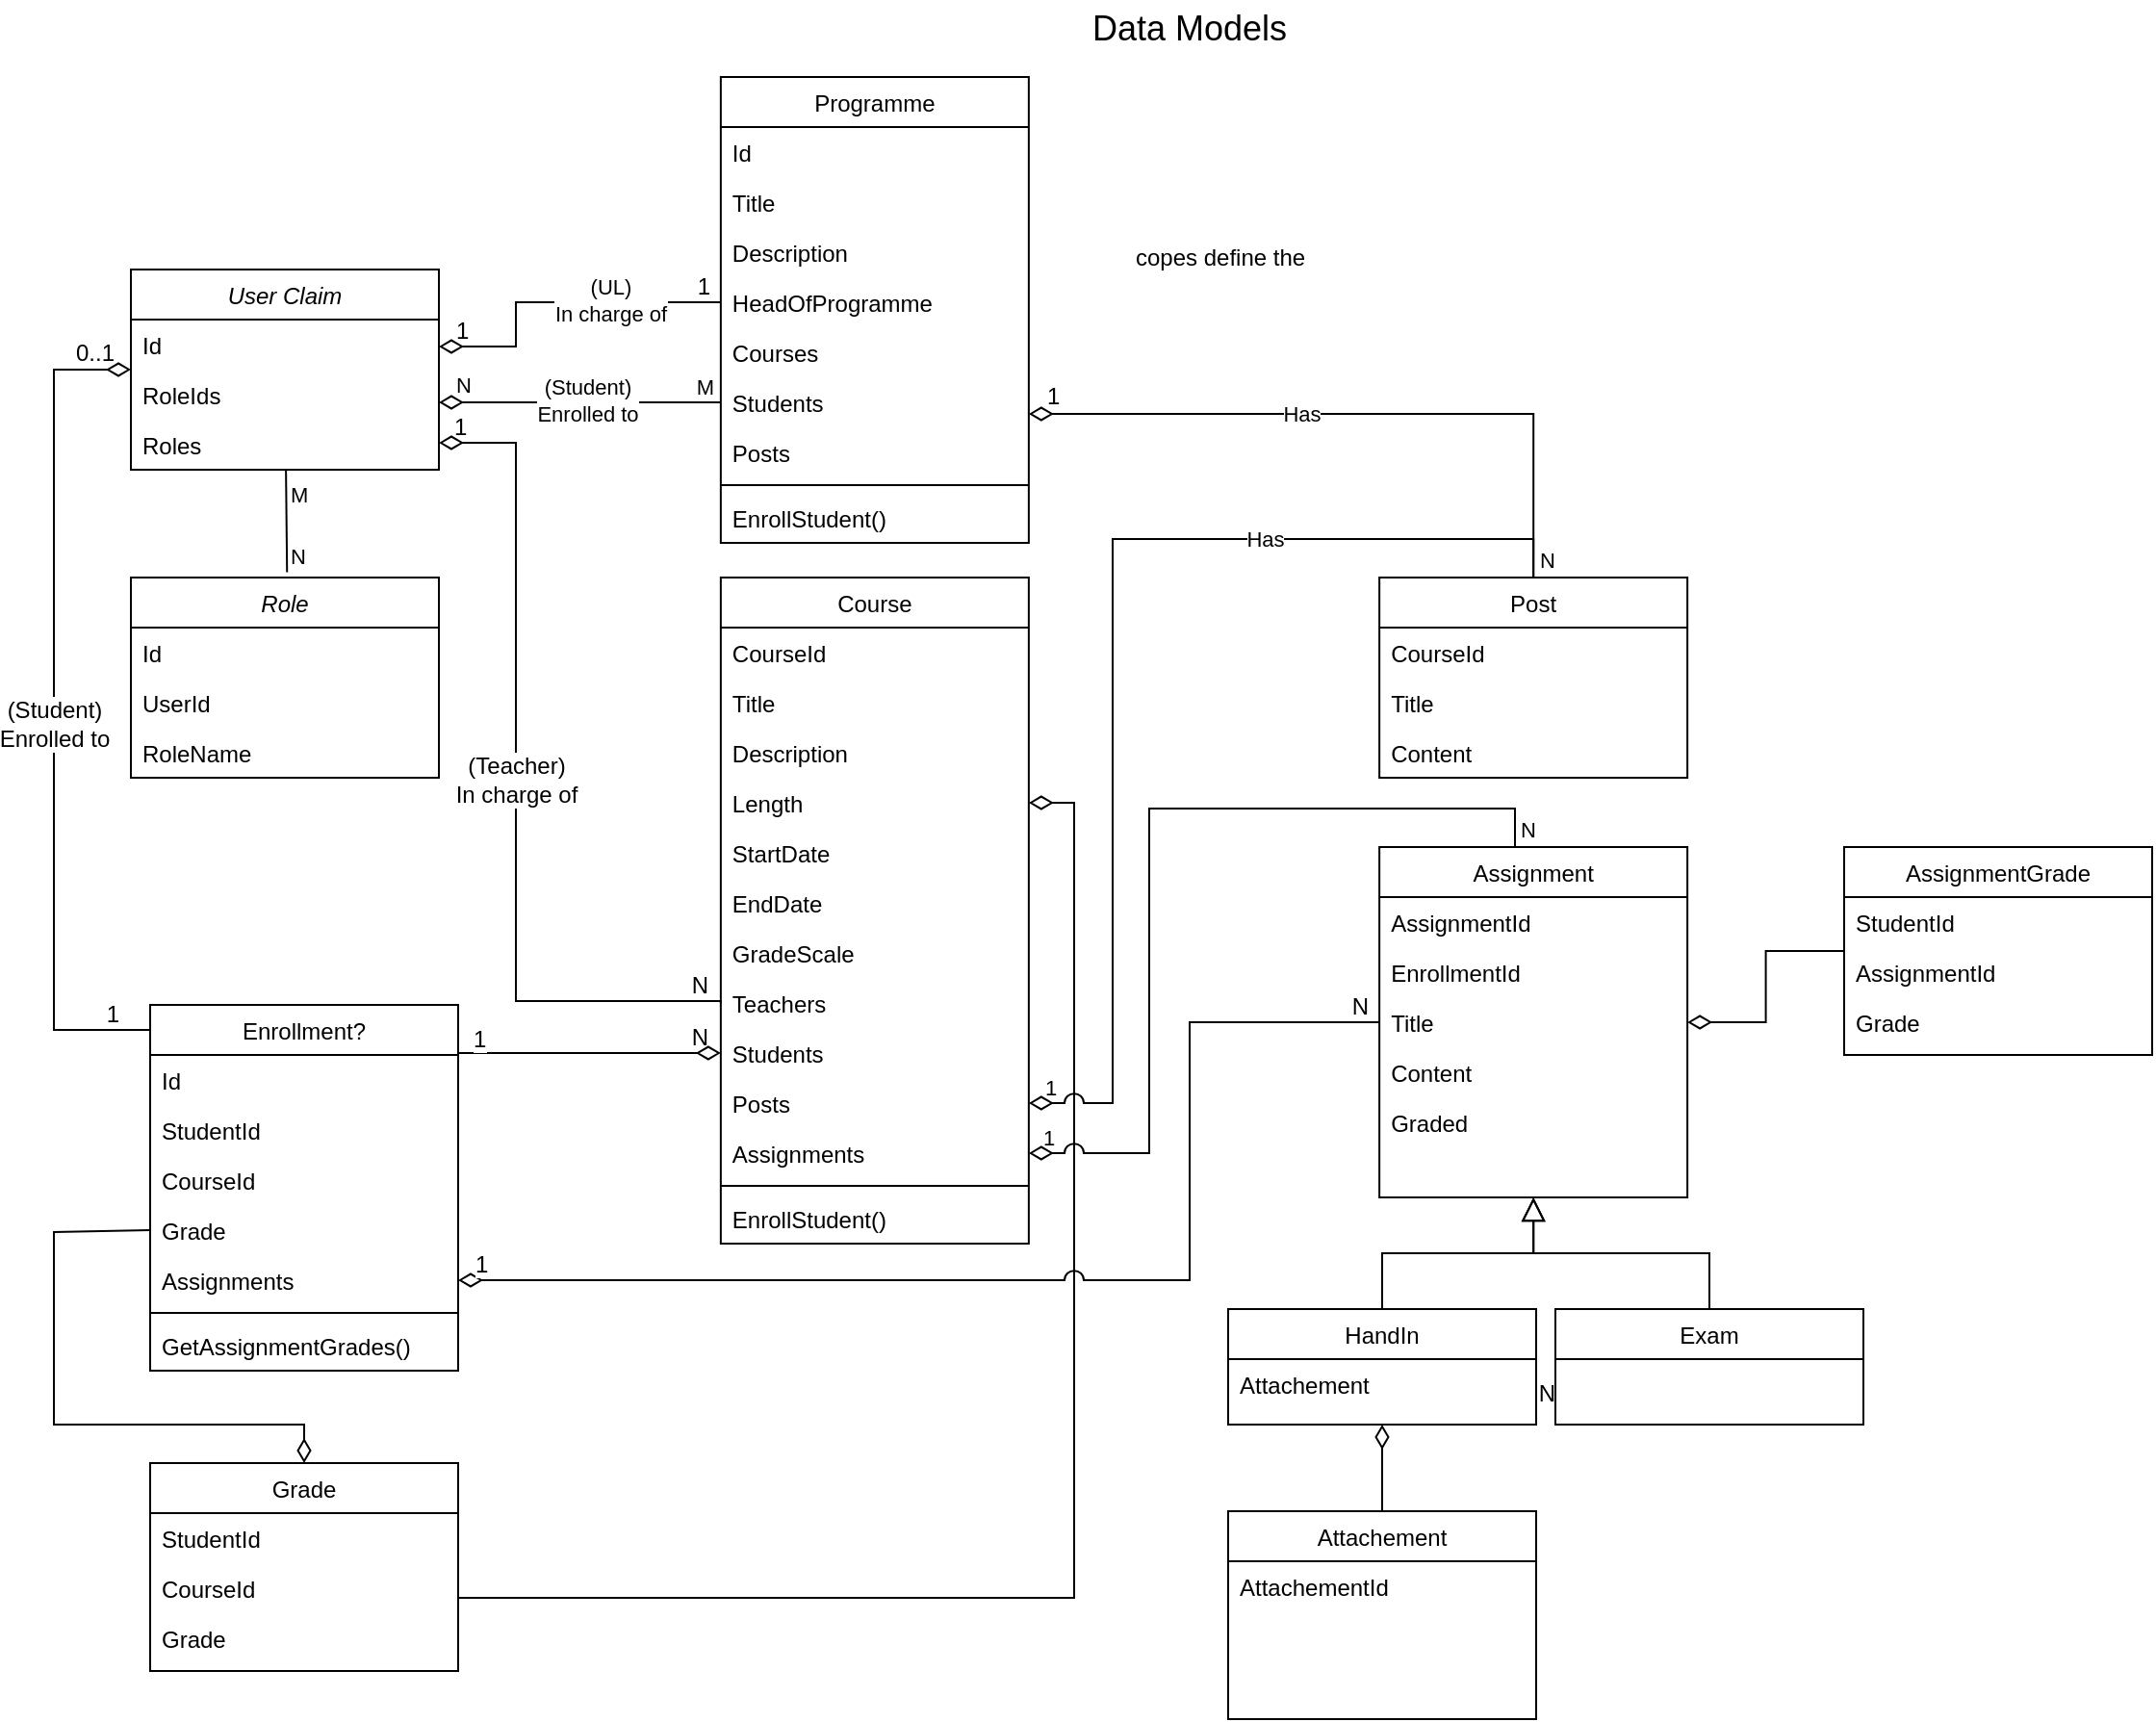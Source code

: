 <mxfile version="20.0.1" type="device"><diagram id="C5RBs43oDa-KdzZeNtuy" name="Page-1"><mxGraphModel dx="1252" dy="663" grid="1" gridSize="10" guides="1" tooltips="1" connect="1" arrows="1" fold="1" page="1" pageScale="1" pageWidth="827" pageHeight="1169" math="0" shadow="0"><root><mxCell id="WIyWlLk6GJQsqaUBKTNV-0"/><mxCell id="WIyWlLk6GJQsqaUBKTNV-1" parent="WIyWlLk6GJQsqaUBKTNV-0"/><mxCell id="FuYlMXJF7cVcSWLjiVyE-73" style="edgeStyle=orthogonalEdgeStyle;rounded=0;jumpStyle=arc;jumpSize=10;orthogonalLoop=1;jettySize=auto;html=1;entryX=1;entryY=0.5;entryDx=0;entryDy=0;fontSize=11;endArrow=diamondThin;endFill=0;startSize=10;endSize=10;" parent="WIyWlLk6GJQsqaUBKTNV-1" source="IfGsXqDpFbzPjGeA9_ic-36" target="zkfFHV4jXpPFQw0GAbJ--21" edge="1"><mxGeometry relative="1" as="geometry"><Array as="points"><mxPoint x="770" y="830"/><mxPoint x="770" y="417"/></Array></mxGeometry></mxCell><mxCell id="IfGsXqDpFbzPjGeA9_ic-71" style="edgeStyle=orthogonalEdgeStyle;rounded=0;orthogonalLoop=1;jettySize=auto;html=1;exitX=0.5;exitY=0;exitDx=0;exitDy=0;fontSize=12;endArrow=diamondThin;endFill=0;endSize=10;elbow=vertical;entryX=1;entryY=0.5;entryDx=0;entryDy=0;jumpStyle=arc;jumpSize=10;" parent="WIyWlLk6GJQsqaUBKTNV-1" source="IfGsXqDpFbzPjGeA9_ic-67" target="IfGsXqDpFbzPjGeA9_ic-60" edge="1"><mxGeometry relative="1" as="geometry"><Array as="points"><mxPoint x="999" y="440"/><mxPoint x="999" y="420"/><mxPoint x="809" y="420"/><mxPoint x="809" y="599"/></Array></mxGeometry></mxCell><mxCell id="FuYlMXJF7cVcSWLjiVyE-3" value="1" style="edgeLabel;html=1;align=left;verticalAlign=bottom;resizable=0;points=[];labelBackgroundColor=none;" parent="IfGsXqDpFbzPjGeA9_ic-71" vertex="1" connectable="0"><mxGeometry x="0.975" y="-3" relative="1" as="geometry"><mxPoint y="3" as="offset"/></mxGeometry></mxCell><mxCell id="FuYlMXJF7cVcSWLjiVyE-12" value="N" style="edgeLabel;html=1;align=left;verticalAlign=bottom;resizable=0;points=[];labelBackgroundColor=none;" parent="IfGsXqDpFbzPjGeA9_ic-71" vertex="1" connectable="0"><mxGeometry x="-0.951" relative="1" as="geometry"><mxPoint x="1" y="1" as="offset"/></mxGeometry></mxCell><mxCell id="zkfFHV4jXpPFQw0GAbJ--0" value="Role" style="swimlane;fontStyle=2;align=center;verticalAlign=top;childLayout=stackLayout;horizontal=1;startSize=26;horizontalStack=0;resizeParent=1;resizeLast=0;collapsible=1;marginBottom=0;rounded=0;shadow=0;strokeWidth=1;" parent="WIyWlLk6GJQsqaUBKTNV-1" vertex="1"><mxGeometry x="280" y="300" width="160" height="104" as="geometry"><mxRectangle x="230" y="140" width="160" height="26" as="alternateBounds"/></mxGeometry></mxCell><mxCell id="FuYlMXJF7cVcSWLjiVyE-61" value="Id" style="text;align=left;verticalAlign=top;spacingLeft=4;spacingRight=4;overflow=hidden;rotatable=0;points=[[0,0.5],[1,0.5]];portConstraint=eastwest;" parent="zkfFHV4jXpPFQw0GAbJ--0" vertex="1"><mxGeometry y="26" width="160" height="26" as="geometry"/></mxCell><mxCell id="FuYlMXJF7cVcSWLjiVyE-83" value="UserId" style="text;align=left;verticalAlign=top;spacingLeft=4;spacingRight=4;overflow=hidden;rotatable=0;points=[[0,0.5],[1,0.5]];portConstraint=eastwest;" parent="zkfFHV4jXpPFQw0GAbJ--0" vertex="1"><mxGeometry y="52" width="160" height="26" as="geometry"/></mxCell><mxCell id="FuYlMXJF7cVcSWLjiVyE-82" value="RoleName" style="text;align=left;verticalAlign=top;spacingLeft=4;spacingRight=4;overflow=hidden;rotatable=0;points=[[0,0.5],[1,0.5]];portConstraint=eastwest;" parent="zkfFHV4jXpPFQw0GAbJ--0" vertex="1"><mxGeometry y="78" width="160" height="26" as="geometry"/></mxCell><mxCell id="zkfFHV4jXpPFQw0GAbJ--17" value="Course" style="swimlane;fontStyle=0;align=center;verticalAlign=top;childLayout=stackLayout;horizontal=1;startSize=26;horizontalStack=0;resizeParent=1;resizeLast=0;collapsible=1;marginBottom=0;rounded=0;shadow=0;strokeWidth=1;" parent="WIyWlLk6GJQsqaUBKTNV-1" vertex="1"><mxGeometry x="586.43" y="300" width="160" height="346" as="geometry"><mxRectangle x="550" y="140" width="160" height="26" as="alternateBounds"/></mxGeometry></mxCell><mxCell id="zkfFHV4jXpPFQw0GAbJ--18" value="CourseId" style="text;align=left;verticalAlign=top;spacingLeft=4;spacingRight=4;overflow=hidden;rotatable=0;points=[[0,0.5],[1,0.5]];portConstraint=eastwest;" parent="zkfFHV4jXpPFQw0GAbJ--17" vertex="1"><mxGeometry y="26" width="160" height="26" as="geometry"/></mxCell><mxCell id="zkfFHV4jXpPFQw0GAbJ--19" value="Title" style="text;align=left;verticalAlign=top;spacingLeft=4;spacingRight=4;overflow=hidden;rotatable=0;points=[[0,0.5],[1,0.5]];portConstraint=eastwest;rounded=0;shadow=0;html=0;" parent="zkfFHV4jXpPFQw0GAbJ--17" vertex="1"><mxGeometry y="52" width="160" height="26" as="geometry"/></mxCell><mxCell id="zkfFHV4jXpPFQw0GAbJ--20" value="Description" style="text;align=left;verticalAlign=top;spacingLeft=4;spacingRight=4;overflow=hidden;rotatable=0;points=[[0,0.5],[1,0.5]];portConstraint=eastwest;rounded=0;shadow=0;html=0;" parent="zkfFHV4jXpPFQw0GAbJ--17" vertex="1"><mxGeometry y="78" width="160" height="26" as="geometry"/></mxCell><mxCell id="zkfFHV4jXpPFQw0GAbJ--21" value="Length" style="text;align=left;verticalAlign=top;spacingLeft=4;spacingRight=4;overflow=hidden;rotatable=0;points=[[0,0.5],[1,0.5]];portConstraint=eastwest;rounded=0;shadow=0;html=0;" parent="zkfFHV4jXpPFQw0GAbJ--17" vertex="1"><mxGeometry y="104" width="160" height="26" as="geometry"/></mxCell><mxCell id="FuYlMXJF7cVcSWLjiVyE-102" value="StartDate" style="text;align=left;verticalAlign=top;spacingLeft=4;spacingRight=4;overflow=hidden;rotatable=0;points=[[0,0.5],[1,0.5]];portConstraint=eastwest;rounded=0;shadow=0;html=0;" parent="zkfFHV4jXpPFQw0GAbJ--17" vertex="1"><mxGeometry y="130" width="160" height="26" as="geometry"/></mxCell><mxCell id="FuYlMXJF7cVcSWLjiVyE-103" value="EndDate" style="text;align=left;verticalAlign=top;spacingLeft=4;spacingRight=4;overflow=hidden;rotatable=0;points=[[0,0.5],[1,0.5]];portConstraint=eastwest;rounded=0;shadow=0;html=0;" parent="zkfFHV4jXpPFQw0GAbJ--17" vertex="1"><mxGeometry y="156" width="160" height="26" as="geometry"/></mxCell><mxCell id="FuYlMXJF7cVcSWLjiVyE-55" value="GradeScale" style="text;align=left;verticalAlign=top;spacingLeft=4;spacingRight=4;overflow=hidden;rotatable=0;points=[[0,0.5],[1,0.5]];portConstraint=eastwest;rounded=0;shadow=0;html=0;" parent="zkfFHV4jXpPFQw0GAbJ--17" vertex="1"><mxGeometry y="182" width="160" height="26" as="geometry"/></mxCell><mxCell id="IfGsXqDpFbzPjGeA9_ic-10" value="Teachers" style="text;align=left;verticalAlign=top;spacingLeft=4;spacingRight=4;overflow=hidden;rotatable=0;points=[[0,0.5],[1,0.5]];portConstraint=eastwest;rounded=0;shadow=0;html=0;" parent="zkfFHV4jXpPFQw0GAbJ--17" vertex="1"><mxGeometry y="208" width="160" height="26" as="geometry"/></mxCell><mxCell id="IfGsXqDpFbzPjGeA9_ic-11" value="Students" style="text;align=left;verticalAlign=top;spacingLeft=4;spacingRight=4;overflow=hidden;rotatable=0;points=[[0,0.5],[1,0.5]];portConstraint=eastwest;rounded=0;shadow=0;html=0;" parent="zkfFHV4jXpPFQw0GAbJ--17" vertex="1"><mxGeometry y="234" width="160" height="26" as="geometry"/></mxCell><mxCell id="IfGsXqDpFbzPjGeA9_ic-54" value="Posts" style="text;align=left;verticalAlign=top;spacingLeft=4;spacingRight=4;overflow=hidden;rotatable=0;points=[[0,0.5],[1,0.5]];portConstraint=eastwest;rounded=0;shadow=0;html=0;" parent="zkfFHV4jXpPFQw0GAbJ--17" vertex="1"><mxGeometry y="260" width="160" height="26" as="geometry"/></mxCell><mxCell id="IfGsXqDpFbzPjGeA9_ic-60" value="Assignments" style="text;align=left;verticalAlign=top;spacingLeft=4;spacingRight=4;overflow=hidden;rotatable=0;points=[[0,0.5],[1,0.5]];portConstraint=eastwest;rounded=0;shadow=0;html=0;" parent="zkfFHV4jXpPFQw0GAbJ--17" vertex="1"><mxGeometry y="286" width="160" height="26" as="geometry"/></mxCell><mxCell id="zkfFHV4jXpPFQw0GAbJ--23" value="" style="line;html=1;strokeWidth=1;align=left;verticalAlign=middle;spacingTop=-1;spacingLeft=3;spacingRight=3;rotatable=0;labelPosition=right;points=[];portConstraint=eastwest;" parent="zkfFHV4jXpPFQw0GAbJ--17" vertex="1"><mxGeometry y="312" width="160" height="8" as="geometry"/></mxCell><mxCell id="zkfFHV4jXpPFQw0GAbJ--24" value="EnrollStudent()" style="text;align=left;verticalAlign=top;spacingLeft=4;spacingRight=4;overflow=hidden;rotatable=0;points=[[0,0.5],[1,0.5]];portConstraint=eastwest;" parent="zkfFHV4jXpPFQw0GAbJ--17" vertex="1"><mxGeometry y="320" width="160" height="26" as="geometry"/></mxCell><mxCell id="IfGsXqDpFbzPjGeA9_ic-36" value="Grade" style="swimlane;fontStyle=0;align=center;verticalAlign=top;childLayout=stackLayout;horizontal=1;startSize=26;horizontalStack=0;resizeParent=1;resizeLast=0;collapsible=1;marginBottom=0;rounded=0;shadow=0;strokeWidth=1;" parent="WIyWlLk6GJQsqaUBKTNV-1" vertex="1"><mxGeometry x="290" y="760" width="160" height="108" as="geometry"><mxRectangle x="550" y="140" width="160" height="26" as="alternateBounds"/></mxGeometry></mxCell><mxCell id="IfGsXqDpFbzPjGeA9_ic-37" value="StudentId" style="text;align=left;verticalAlign=top;spacingLeft=4;spacingRight=4;overflow=hidden;rotatable=0;points=[[0,0.5],[1,0.5]];portConstraint=eastwest;rounded=0;shadow=0;html=0;" parent="IfGsXqDpFbzPjGeA9_ic-36" vertex="1"><mxGeometry y="26" width="160" height="26" as="geometry"/></mxCell><mxCell id="IfGsXqDpFbzPjGeA9_ic-44" value="CourseId" style="text;align=left;verticalAlign=top;spacingLeft=4;spacingRight=4;overflow=hidden;rotatable=0;points=[[0,0.5],[1,0.5]];portConstraint=eastwest;rounded=0;shadow=0;html=0;" parent="IfGsXqDpFbzPjGeA9_ic-36" vertex="1"><mxGeometry y="52" width="160" height="26" as="geometry"/></mxCell><mxCell id="IfGsXqDpFbzPjGeA9_ic-38" value="Grade" style="text;align=left;verticalAlign=top;spacingLeft=4;spacingRight=4;overflow=hidden;rotatable=0;points=[[0,0.5],[1,0.5]];portConstraint=eastwest;rounded=0;shadow=0;html=0;" parent="IfGsXqDpFbzPjGeA9_ic-36" vertex="1"><mxGeometry y="78" width="160" height="26" as="geometry"/></mxCell><mxCell id="FuYlMXJF7cVcSWLjiVyE-97" style="edgeStyle=orthogonalEdgeStyle;rounded=0;jumpStyle=arc;jumpSize=10;orthogonalLoop=1;jettySize=auto;html=1;fontSize=11;endArrow=diamondThin;endFill=0;startSize=10;endSize=10;" parent="WIyWlLk6GJQsqaUBKTNV-1" source="IfGsXqDpFbzPjGeA9_ic-62" target="FuYlMXJF7cVcSWLjiVyE-85" edge="1"><mxGeometry relative="1" as="geometry"><Array as="points"><mxPoint x="1009" y="215"/></Array></mxGeometry></mxCell><mxCell id="FuYlMXJF7cVcSWLjiVyE-139" value="Has" style="edgeLabel;html=1;align=center;verticalAlign=middle;resizable=0;points=[];fontSize=11;" parent="FuYlMXJF7cVcSWLjiVyE-97" vertex="1" connectable="0"><mxGeometry x="0.185" relative="1" as="geometry"><mxPoint as="offset"/></mxGeometry></mxCell><mxCell id="2HsYK3l5wx5hTA81EyFW-0" value="1" style="edgeLabel;html=1;align=left;verticalAlign=bottom;resizable=0;points=[];fontSize=12;" vertex="1" connectable="0" parent="FuYlMXJF7cVcSWLjiVyE-97"><mxGeometry x="0.922" relative="1" as="geometry"><mxPoint x="-6" y="-1" as="offset"/></mxGeometry></mxCell><mxCell id="IfGsXqDpFbzPjGeA9_ic-62" value="Post" style="swimlane;fontStyle=0;align=center;verticalAlign=top;childLayout=stackLayout;horizontal=1;startSize=26;horizontalStack=0;resizeParent=1;resizeLast=0;collapsible=1;marginBottom=0;rounded=0;shadow=0;strokeWidth=1;" parent="WIyWlLk6GJQsqaUBKTNV-1" vertex="1"><mxGeometry x="928.57" y="300" width="160" height="104" as="geometry"><mxRectangle x="550" y="140" width="160" height="26" as="alternateBounds"/></mxGeometry></mxCell><mxCell id="IfGsXqDpFbzPjGeA9_ic-64" value="CourseId" style="text;align=left;verticalAlign=top;spacingLeft=4;spacingRight=4;overflow=hidden;rotatable=0;points=[[0,0.5],[1,0.5]];portConstraint=eastwest;rounded=0;shadow=0;html=0;" parent="IfGsXqDpFbzPjGeA9_ic-62" vertex="1"><mxGeometry y="26" width="160" height="26" as="geometry"/></mxCell><mxCell id="IfGsXqDpFbzPjGeA9_ic-65" value="Title" style="text;align=left;verticalAlign=top;spacingLeft=4;spacingRight=4;overflow=hidden;rotatable=0;points=[[0,0.5],[1,0.5]];portConstraint=eastwest;rounded=0;shadow=0;html=0;" parent="IfGsXqDpFbzPjGeA9_ic-62" vertex="1"><mxGeometry y="52" width="160" height="26" as="geometry"/></mxCell><mxCell id="IfGsXqDpFbzPjGeA9_ic-82" value="Content" style="text;align=left;verticalAlign=top;spacingLeft=4;spacingRight=4;overflow=hidden;rotatable=0;points=[[0,0.5],[1,0.5]];portConstraint=eastwest;rounded=0;shadow=0;html=0;" parent="IfGsXqDpFbzPjGeA9_ic-62" vertex="1"><mxGeometry y="78" width="160" height="26" as="geometry"/></mxCell><mxCell id="IfGsXqDpFbzPjGeA9_ic-66" style="edgeStyle=orthogonalEdgeStyle;rounded=0;orthogonalLoop=1;jettySize=auto;html=1;exitX=0.5;exitY=0;exitDx=0;exitDy=0;entryX=1;entryY=0.5;entryDx=0;entryDy=0;fontSize=12;endArrow=diamondThin;endFill=0;endSize=10;elbow=vertical;jumpStyle=arc;jumpSize=10;" parent="WIyWlLk6GJQsqaUBKTNV-1" source="IfGsXqDpFbzPjGeA9_ic-62" target="IfGsXqDpFbzPjGeA9_ic-54" edge="1"><mxGeometry relative="1" as="geometry"><Array as="points"><mxPoint x="1009" y="280"/><mxPoint x="790" y="280"/><mxPoint x="790" y="573"/></Array></mxGeometry></mxCell><mxCell id="FuYlMXJF7cVcSWLjiVyE-2" value="1" style="edgeLabel;html=1;align=left;verticalAlign=bottom;resizable=0;points=[];labelBackgroundColor=none;" parent="IfGsXqDpFbzPjGeA9_ic-66" vertex="1" connectable="0"><mxGeometry x="0.978" y="2" relative="1" as="geometry"><mxPoint y="-2" as="offset"/></mxGeometry></mxCell><mxCell id="FuYlMXJF7cVcSWLjiVyE-11" value="N" style="edgeLabel;html=1;align=left;verticalAlign=bottom;resizable=0;points=[];labelBackgroundColor=none;" parent="IfGsXqDpFbzPjGeA9_ic-66" vertex="1" connectable="0"><mxGeometry x="-0.981" relative="1" as="geometry"><mxPoint x="1" y="5" as="offset"/></mxGeometry></mxCell><mxCell id="FuYlMXJF7cVcSWLjiVyE-140" value="Has" style="edgeLabel;html=1;align=center;verticalAlign=middle;resizable=0;points=[];fontSize=11;" parent="IfGsXqDpFbzPjGeA9_ic-66" vertex="1" connectable="0"><mxGeometry x="-0.445" relative="1" as="geometry"><mxPoint as="offset"/></mxGeometry></mxCell><mxCell id="IfGsXqDpFbzPjGeA9_ic-67" value="Assignment" style="swimlane;fontStyle=0;align=center;verticalAlign=top;childLayout=stackLayout;horizontal=1;startSize=26;horizontalStack=0;resizeParent=1;resizeLast=0;collapsible=1;marginBottom=0;rounded=0;shadow=0;strokeWidth=1;" parent="WIyWlLk6GJQsqaUBKTNV-1" vertex="1"><mxGeometry x="928.57" y="440" width="160" height="182" as="geometry"><mxRectangle x="550" y="140" width="160" height="26" as="alternateBounds"/></mxGeometry></mxCell><mxCell id="IfGsXqDpFbzPjGeA9_ic-68" value="AssignmentId" style="text;align=left;verticalAlign=top;spacingLeft=4;spacingRight=4;overflow=hidden;rotatable=0;points=[[0,0.5],[1,0.5]];portConstraint=eastwest;rounded=0;shadow=0;html=0;" parent="IfGsXqDpFbzPjGeA9_ic-67" vertex="1"><mxGeometry y="26" width="160" height="26" as="geometry"/></mxCell><mxCell id="FuYlMXJF7cVcSWLjiVyE-8" value="EnrollmentId" style="text;align=left;verticalAlign=top;spacingLeft=4;spacingRight=4;overflow=hidden;rotatable=0;points=[[0,0.5],[1,0.5]];portConstraint=eastwest;rounded=0;shadow=0;html=0;" parent="IfGsXqDpFbzPjGeA9_ic-67" vertex="1"><mxGeometry y="52" width="160" height="26" as="geometry"/></mxCell><mxCell id="IfGsXqDpFbzPjGeA9_ic-69" value="Title" style="text;align=left;verticalAlign=top;spacingLeft=4;spacingRight=4;overflow=hidden;rotatable=0;points=[[0,0.5],[1,0.5]];portConstraint=eastwest;rounded=0;shadow=0;html=0;" parent="IfGsXqDpFbzPjGeA9_ic-67" vertex="1"><mxGeometry y="78" width="160" height="26" as="geometry"/></mxCell><mxCell id="IfGsXqDpFbzPjGeA9_ic-70" value="Content" style="text;align=left;verticalAlign=top;spacingLeft=4;spacingRight=4;overflow=hidden;rotatable=0;points=[[0,0.5],[1,0.5]];portConstraint=eastwest;rounded=0;shadow=0;html=0;" parent="IfGsXqDpFbzPjGeA9_ic-67" vertex="1"><mxGeometry y="104" width="160" height="26" as="geometry"/></mxCell><mxCell id="IfGsXqDpFbzPjGeA9_ic-88" value="Graded" style="text;align=left;verticalAlign=top;spacingLeft=4;spacingRight=4;overflow=hidden;rotatable=0;points=[[0,0.5],[1,0.5]];portConstraint=eastwest;rounded=0;shadow=0;html=0;" parent="IfGsXqDpFbzPjGeA9_ic-67" vertex="1"><mxGeometry y="130" width="160" height="26" as="geometry"/></mxCell><mxCell id="IfGsXqDpFbzPjGeA9_ic-86" style="edgeStyle=orthogonalEdgeStyle;rounded=0;orthogonalLoop=1;jettySize=auto;html=1;exitX=0.5;exitY=0;exitDx=0;exitDy=0;fontSize=12;endArrow=block;endFill=0;endSize=10;elbow=vertical;" parent="WIyWlLk6GJQsqaUBKTNV-1" source="IfGsXqDpFbzPjGeA9_ic-77" target="IfGsXqDpFbzPjGeA9_ic-67" edge="1"><mxGeometry relative="1" as="geometry"><mxPoint x="1078.57" y="550" as="targetPoint"/></mxGeometry></mxCell><mxCell id="FuYlMXJF7cVcSWLjiVyE-60" style="edgeStyle=orthogonalEdgeStyle;rounded=0;jumpStyle=arc;jumpSize=10;orthogonalLoop=1;jettySize=auto;html=1;fontSize=11;endArrow=diamondThin;endFill=0;startSize=10;endSize=10;entryX=0.5;entryY=1;entryDx=0;entryDy=0;" parent="WIyWlLk6GJQsqaUBKTNV-1" source="FuYlMXJF7cVcSWLjiVyE-51" target="IfGsXqDpFbzPjGeA9_ic-77" edge="1"><mxGeometry relative="1" as="geometry"/></mxCell><mxCell id="IfGsXqDpFbzPjGeA9_ic-77" value="HandIn" style="swimlane;fontStyle=0;align=center;verticalAlign=top;childLayout=stackLayout;horizontal=1;startSize=26;horizontalStack=0;resizeParent=1;resizeLast=0;collapsible=1;marginBottom=0;rounded=0;shadow=0;strokeWidth=1;" parent="WIyWlLk6GJQsqaUBKTNV-1" vertex="1"><mxGeometry x="850.0" y="680" width="160" height="60" as="geometry"><mxRectangle x="550" y="140" width="160" height="26" as="alternateBounds"/></mxGeometry></mxCell><mxCell id="IfGsXqDpFbzPjGeA9_ic-80" value="Attachement" style="text;align=left;verticalAlign=top;spacingLeft=4;spacingRight=4;overflow=hidden;rotatable=0;points=[[0,0.5],[1,0.5]];portConstraint=eastwest;rounded=0;shadow=0;html=0;" parent="IfGsXqDpFbzPjGeA9_ic-77" vertex="1"><mxGeometry y="26" width="160" height="26" as="geometry"/></mxCell><mxCell id="IfGsXqDpFbzPjGeA9_ic-12" style="edgeStyle=orthogonalEdgeStyle;rounded=0;orthogonalLoop=1;jettySize=auto;html=1;exitX=0;exitY=0.5;exitDx=0;exitDy=0;endArrow=diamondThin;endFill=0;endSize=10;fontSize=11;startSize=10;" parent="WIyWlLk6GJQsqaUBKTNV-1" source="IfGsXqDpFbzPjGeA9_ic-10" target="FuYlMXJF7cVcSWLjiVyE-74" edge="1"><mxGeometry relative="1" as="geometry"><mxPoint x="330" y="470" as="targetPoint"/><Array as="points"><mxPoint x="480" y="520"/><mxPoint x="480" y="230"/></Array></mxGeometry></mxCell><mxCell id="IfGsXqDpFbzPjGeA9_ic-20" value="1" style="edgeLabel;html=1;align=left;verticalAlign=bottom;resizable=0;points=[];fontSize=12;horizontal=1;labelPosition=right;verticalLabelPosition=bottom;labelBackgroundColor=none;" parent="IfGsXqDpFbzPjGeA9_ic-12" vertex="1" connectable="0"><mxGeometry x="0.898" y="2" relative="1" as="geometry"><mxPoint x="-16" y="-2" as="offset"/></mxGeometry></mxCell><mxCell id="IfGsXqDpFbzPjGeA9_ic-21" value="N" style="edgeLabel;html=1;align=right;verticalAlign=bottom;resizable=0;points=[];labelBackgroundColor=none;fontSize=12;" parent="IfGsXqDpFbzPjGeA9_ic-12" vertex="1" connectable="0"><mxGeometry x="-0.924" y="-1" relative="1" as="geometry"><mxPoint x="10" y="1" as="offset"/></mxGeometry></mxCell><mxCell id="IfGsXqDpFbzPjGeA9_ic-24" value="(Teacher)&lt;br&gt;In charge of" style="edgeLabel;html=1;align=center;verticalAlign=middle;resizable=0;points=[];fontSize=12;" parent="IfGsXqDpFbzPjGeA9_ic-12" vertex="1" connectable="0"><mxGeometry x="0.017" relative="1" as="geometry"><mxPoint as="offset"/></mxGeometry></mxCell><mxCell id="zkfFHV4jXpPFQw0GAbJ--26" value="" style="endArrow=diamondThin;shadow=0;strokeWidth=1;rounded=0;endFill=0;edgeStyle=orthogonalEdgeStyle;endSize=10;" parent="WIyWlLk6GJQsqaUBKTNV-1" source="FuYlMXJF7cVcSWLjiVyE-34" target="FuYlMXJF7cVcSWLjiVyE-74" edge="1"><mxGeometry x="0.5" y="41" relative="1" as="geometry"><mxPoint x="360.23" y="650" as="sourcePoint"/><mxPoint x="110" y="370" as="targetPoint"/><mxPoint x="-40" y="32" as="offset"/><Array as="points"><mxPoint x="240" y="535"/><mxPoint x="240" y="192"/></Array></mxGeometry></mxCell><mxCell id="zkfFHV4jXpPFQw0GAbJ--28" value="0..1" style="resizable=0;align=right;verticalAlign=bottom;labelBackgroundColor=none;fontSize=12;" parent="zkfFHV4jXpPFQw0GAbJ--26" connectable="0" vertex="1"><mxGeometry x="1" relative="1" as="geometry"><mxPoint x="-7" as="offset"/></mxGeometry></mxCell><mxCell id="IfGsXqDpFbzPjGeA9_ic-22" value="1" style="edgeLabel;html=1;align=right;verticalAlign=bottom;resizable=0;points=[];fontSize=12;" parent="zkfFHV4jXpPFQw0GAbJ--26" vertex="1" connectable="0"><mxGeometry x="-0.952" relative="1" as="geometry"><mxPoint x="-5" as="offset"/></mxGeometry></mxCell><mxCell id="IfGsXqDpFbzPjGeA9_ic-23" value="(Student)&lt;br&gt;Enrolled to" style="edgeLabel;html=1;align=center;verticalAlign=middle;resizable=0;points=[];fontSize=12;" parent="zkfFHV4jXpPFQw0GAbJ--26" vertex="1" connectable="0"><mxGeometry x="-0.053" y="-2" relative="1" as="geometry"><mxPoint x="-2" y="-4" as="offset"/></mxGeometry></mxCell><mxCell id="FuYlMXJF7cVcSWLjiVyE-72" style="edgeStyle=orthogonalEdgeStyle;rounded=0;jumpStyle=arc;jumpSize=10;orthogonalLoop=1;jettySize=auto;html=1;entryX=0.5;entryY=0;entryDx=0;entryDy=0;fontSize=11;endArrow=diamondThin;endFill=0;startSize=10;endSize=10;exitX=0;exitY=0.5;exitDx=0;exitDy=0;" parent="WIyWlLk6GJQsqaUBKTNV-1" source="FuYlMXJF7cVcSWLjiVyE-46" target="IfGsXqDpFbzPjGeA9_ic-36" edge="1"><mxGeometry relative="1" as="geometry"><Array as="points"><mxPoint x="240" y="640"/><mxPoint x="240" y="740"/><mxPoint x="370" y="740"/></Array></mxGeometry></mxCell><mxCell id="FuYlMXJF7cVcSWLjiVyE-34" value="Enrollment?" style="swimlane;fontStyle=0;align=center;verticalAlign=top;childLayout=stackLayout;horizontal=1;startSize=26;horizontalStack=0;resizeParent=1;resizeLast=0;collapsible=1;marginBottom=0;rounded=0;shadow=0;strokeWidth=1;" parent="WIyWlLk6GJQsqaUBKTNV-1" vertex="1"><mxGeometry x="290" y="522" width="160" height="190" as="geometry"><mxRectangle x="550" y="140" width="160" height="26" as="alternateBounds"/></mxGeometry></mxCell><mxCell id="FuYlMXJF7cVcSWLjiVyE-35" value="Id" style="text;align=left;verticalAlign=top;spacingLeft=4;spacingRight=4;overflow=hidden;rotatable=0;points=[[0,0.5],[1,0.5]];portConstraint=eastwest;" parent="FuYlMXJF7cVcSWLjiVyE-34" vertex="1"><mxGeometry y="26" width="160" height="26" as="geometry"/></mxCell><mxCell id="FuYlMXJF7cVcSWLjiVyE-69" value="StudentId" style="text;align=left;verticalAlign=top;spacingLeft=4;spacingRight=4;overflow=hidden;rotatable=0;points=[[0,0.5],[1,0.5]];portConstraint=eastwest;" parent="FuYlMXJF7cVcSWLjiVyE-34" vertex="1"><mxGeometry y="52" width="160" height="26" as="geometry"/></mxCell><mxCell id="FuYlMXJF7cVcSWLjiVyE-45" value="CourseId" style="text;align=left;verticalAlign=top;spacingLeft=4;spacingRight=4;overflow=hidden;rotatable=0;points=[[0,0.5],[1,0.5]];portConstraint=eastwest;" parent="FuYlMXJF7cVcSWLjiVyE-34" vertex="1"><mxGeometry y="78" width="160" height="26" as="geometry"/></mxCell><mxCell id="FuYlMXJF7cVcSWLjiVyE-46" value="Grade" style="text;align=left;verticalAlign=top;spacingLeft=4;spacingRight=4;overflow=hidden;rotatable=0;points=[[0,0.5],[1,0.5]];portConstraint=eastwest;" parent="FuYlMXJF7cVcSWLjiVyE-34" vertex="1"><mxGeometry y="104" width="160" height="26" as="geometry"/></mxCell><mxCell id="FuYlMXJF7cVcSWLjiVyE-36" value="Assignments" style="text;align=left;verticalAlign=top;spacingLeft=4;spacingRight=4;overflow=hidden;rotatable=0;points=[[0,0.5],[1,0.5]];portConstraint=eastwest;rounded=0;shadow=0;html=0;" parent="FuYlMXJF7cVcSWLjiVyE-34" vertex="1"><mxGeometry y="130" width="160" height="26" as="geometry"/></mxCell><mxCell id="FuYlMXJF7cVcSWLjiVyE-43" value="" style="line;html=1;strokeWidth=1;align=left;verticalAlign=middle;spacingTop=-1;spacingLeft=3;spacingRight=3;rotatable=0;labelPosition=right;points=[];portConstraint=eastwest;" parent="FuYlMXJF7cVcSWLjiVyE-34" vertex="1"><mxGeometry y="156" width="160" height="8" as="geometry"/></mxCell><mxCell id="FuYlMXJF7cVcSWLjiVyE-44" value="GetAssignmentGrades()" style="text;align=left;verticalAlign=top;spacingLeft=4;spacingRight=4;overflow=hidden;rotatable=0;points=[[0,0.5],[1,0.5]];portConstraint=eastwest;" parent="FuYlMXJF7cVcSWLjiVyE-34" vertex="1"><mxGeometry y="164" width="160" height="26" as="geometry"/></mxCell><mxCell id="FuYlMXJF7cVcSWLjiVyE-47" value="AssignmentGrade" style="swimlane;fontStyle=0;align=center;verticalAlign=top;childLayout=stackLayout;horizontal=1;startSize=26;horizontalStack=0;resizeParent=1;resizeLast=0;collapsible=1;marginBottom=0;rounded=0;shadow=0;strokeWidth=1;" parent="WIyWlLk6GJQsqaUBKTNV-1" vertex="1"><mxGeometry x="1170" y="440" width="160" height="108" as="geometry"><mxRectangle x="550" y="140" width="160" height="26" as="alternateBounds"/></mxGeometry></mxCell><mxCell id="FuYlMXJF7cVcSWLjiVyE-48" value="StudentId" style="text;align=left;verticalAlign=top;spacingLeft=4;spacingRight=4;overflow=hidden;rotatable=0;points=[[0,0.5],[1,0.5]];portConstraint=eastwest;rounded=0;shadow=0;html=0;" parent="FuYlMXJF7cVcSWLjiVyE-47" vertex="1"><mxGeometry y="26" width="160" height="26" as="geometry"/></mxCell><mxCell id="FuYlMXJF7cVcSWLjiVyE-49" value="AssignmentId" style="text;align=left;verticalAlign=top;spacingLeft=4;spacingRight=4;overflow=hidden;rotatable=0;points=[[0,0.5],[1,0.5]];portConstraint=eastwest;rounded=0;shadow=0;html=0;" parent="FuYlMXJF7cVcSWLjiVyE-47" vertex="1"><mxGeometry y="52" width="160" height="26" as="geometry"/></mxCell><mxCell id="FuYlMXJF7cVcSWLjiVyE-50" value="Grade" style="text;align=left;verticalAlign=top;spacingLeft=4;spacingRight=4;overflow=hidden;rotatable=0;points=[[0,0.5],[1,0.5]];portConstraint=eastwest;rounded=0;shadow=0;html=0;" parent="FuYlMXJF7cVcSWLjiVyE-47" vertex="1"><mxGeometry y="78" width="160" height="26" as="geometry"/></mxCell><mxCell id="FuYlMXJF7cVcSWLjiVyE-51" value="Attachement" style="swimlane;fontStyle=0;align=center;verticalAlign=top;childLayout=stackLayout;horizontal=1;startSize=26;horizontalStack=0;resizeParent=1;resizeLast=0;collapsible=1;marginBottom=0;rounded=0;shadow=0;strokeWidth=1;" parent="WIyWlLk6GJQsqaUBKTNV-1" vertex="1"><mxGeometry x="850" y="785" width="160" height="108" as="geometry"><mxRectangle x="550" y="140" width="160" height="26" as="alternateBounds"/></mxGeometry></mxCell><mxCell id="FuYlMXJF7cVcSWLjiVyE-53" value="AttachementId" style="text;align=left;verticalAlign=top;spacingLeft=4;spacingRight=4;overflow=hidden;rotatable=0;points=[[0,0.5],[1,0.5]];portConstraint=eastwest;rounded=0;shadow=0;html=0;" parent="FuYlMXJF7cVcSWLjiVyE-51" vertex="1"><mxGeometry y="26" width="160" height="26" as="geometry"/></mxCell><mxCell id="FuYlMXJF7cVcSWLjiVyE-59" style="edgeStyle=orthogonalEdgeStyle;rounded=0;jumpStyle=arc;jumpSize=10;orthogonalLoop=1;jettySize=auto;html=1;fontSize=11;endArrow=diamondThin;endFill=0;startSize=10;endSize=10;" parent="WIyWlLk6GJQsqaUBKTNV-1" source="FuYlMXJF7cVcSWLjiVyE-47" target="IfGsXqDpFbzPjGeA9_ic-67" edge="1"><mxGeometry relative="1" as="geometry"><mxPoint x="1200" y="380" as="sourcePoint"/><mxPoint x="1098.57" y="740" as="targetPoint"/><Array as="points"/></mxGeometry></mxCell><mxCell id="FuYlMXJF7cVcSWLjiVyE-65" style="edgeStyle=orthogonalEdgeStyle;rounded=0;jumpStyle=arc;jumpSize=10;orthogonalLoop=1;jettySize=auto;html=1;exitX=0.5;exitY=0;exitDx=0;exitDy=0;fontSize=11;endArrow=block;endFill=0;startSize=10;endSize=10;" parent="WIyWlLk6GJQsqaUBKTNV-1" source="FuYlMXJF7cVcSWLjiVyE-63" target="IfGsXqDpFbzPjGeA9_ic-67" edge="1"><mxGeometry relative="1" as="geometry"/></mxCell><mxCell id="FuYlMXJF7cVcSWLjiVyE-63" value="Exam" style="swimlane;fontStyle=0;align=center;verticalAlign=top;childLayout=stackLayout;horizontal=1;startSize=26;horizontalStack=0;resizeParent=1;resizeLast=0;collapsible=1;marginBottom=0;rounded=0;shadow=0;strokeWidth=1;" parent="WIyWlLk6GJQsqaUBKTNV-1" vertex="1"><mxGeometry x="1020.0" y="680" width="160" height="60" as="geometry"><mxRectangle x="550" y="140" width="160" height="26" as="alternateBounds"/></mxGeometry></mxCell><mxCell id="FuYlMXJF7cVcSWLjiVyE-70" style="edgeStyle=orthogonalEdgeStyle;rounded=0;jumpStyle=arc;jumpSize=10;orthogonalLoop=1;jettySize=auto;html=1;fontSize=11;endArrow=diamondThin;endFill=0;startSize=10;endSize=10;entryX=0;entryY=0.5;entryDx=0;entryDy=0;" parent="WIyWlLk6GJQsqaUBKTNV-1" source="FuYlMXJF7cVcSWLjiVyE-34" target="IfGsXqDpFbzPjGeA9_ic-11" edge="1"><mxGeometry relative="1" as="geometry"><Array as="points"><mxPoint x="530" y="547"/><mxPoint x="530" y="547"/></Array></mxGeometry></mxCell><mxCell id="2HsYK3l5wx5hTA81EyFW-4" value="N" style="edgeLabel;html=1;align=right;verticalAlign=bottom;resizable=0;points=[];fontSize=12;labelBackgroundColor=none;" vertex="1" connectable="0" parent="FuYlMXJF7cVcSWLjiVyE-70"><mxGeometry x="0.88" y="1" relative="1" as="geometry"><mxPoint x="442" y="186" as="offset"/></mxGeometry></mxCell><mxCell id="2HsYK3l5wx5hTA81EyFW-5" value="1" style="edgeLabel;html=1;align=left;verticalAlign=bottom;resizable=0;points=[];fontSize=12;" vertex="1" connectable="0" parent="FuYlMXJF7cVcSWLjiVyE-70"><mxGeometry x="-0.899" relative="1" as="geometry"><mxPoint x="-1" y="1" as="offset"/></mxGeometry></mxCell><mxCell id="2HsYK3l5wx5hTA81EyFW-6" value="N" style="edgeLabel;html=1;align=right;verticalAlign=bottom;resizable=0;points=[];fontSize=12;labelBackgroundColor=none;" vertex="1" connectable="0" parent="FuYlMXJF7cVcSWLjiVyE-70"><mxGeometry x="0.424" relative="1" as="geometry"><mxPoint x="33" as="offset"/></mxGeometry></mxCell><mxCell id="FuYlMXJF7cVcSWLjiVyE-74" value="User Claim" style="swimlane;fontStyle=2;align=center;verticalAlign=top;childLayout=stackLayout;horizontal=1;startSize=26;horizontalStack=0;resizeParent=1;resizeLast=0;collapsible=1;marginBottom=0;rounded=0;shadow=0;strokeWidth=1;" parent="WIyWlLk6GJQsqaUBKTNV-1" vertex="1"><mxGeometry x="280" y="140" width="160" height="104" as="geometry"><mxRectangle x="230" y="140" width="160" height="26" as="alternateBounds"/></mxGeometry></mxCell><mxCell id="FuYlMXJF7cVcSWLjiVyE-75" value="Id" style="text;align=left;verticalAlign=top;spacingLeft=4;spacingRight=4;overflow=hidden;rotatable=0;points=[[0,0.5],[1,0.5]];portConstraint=eastwest;" parent="FuYlMXJF7cVcSWLjiVyE-74" vertex="1"><mxGeometry y="26" width="160" height="26" as="geometry"/></mxCell><mxCell id="FuYlMXJF7cVcSWLjiVyE-76" value="RoleIds" style="text;align=left;verticalAlign=top;spacingLeft=4;spacingRight=4;overflow=hidden;rotatable=0;points=[[0,0.5],[1,0.5]];portConstraint=eastwest;" parent="FuYlMXJF7cVcSWLjiVyE-74" vertex="1"><mxGeometry y="52" width="160" height="26" as="geometry"/></mxCell><mxCell id="FuYlMXJF7cVcSWLjiVyE-84" value="Roles" style="text;align=left;verticalAlign=top;spacingLeft=4;spacingRight=4;overflow=hidden;rotatable=0;points=[[0,0.5],[1,0.5]];portConstraint=eastwest;" parent="FuYlMXJF7cVcSWLjiVyE-74" vertex="1"><mxGeometry y="78" width="160" height="26" as="geometry"/></mxCell><mxCell id="FuYlMXJF7cVcSWLjiVyE-79" value="" style="endArrow=none;html=1;rounded=0;fontSize=11;startSize=10;endSize=10;jumpStyle=arc;jumpSize=10;entryX=0.507;entryY=-0.026;entryDx=0;entryDy=0;entryPerimeter=0;" parent="WIyWlLk6GJQsqaUBKTNV-1" source="FuYlMXJF7cVcSWLjiVyE-74" target="zkfFHV4jXpPFQw0GAbJ--0" edge="1"><mxGeometry relative="1" as="geometry"><mxPoint x="350" y="220" as="sourcePoint"/><mxPoint x="510" y="220" as="targetPoint"/></mxGeometry></mxCell><mxCell id="FuYlMXJF7cVcSWLjiVyE-80" value="M" style="resizable=0;html=1;align=left;verticalAlign=top;labelBackgroundColor=none;fontSize=11;" parent="FuYlMXJF7cVcSWLjiVyE-79" connectable="0" vertex="1"><mxGeometry x="-1" relative="1" as="geometry"/></mxCell><mxCell id="FuYlMXJF7cVcSWLjiVyE-81" value="N" style="resizable=0;html=1;align=left;verticalAlign=bottom;labelBackgroundColor=none;fontSize=11;" parent="FuYlMXJF7cVcSWLjiVyE-79" connectable="0" vertex="1"><mxGeometry x="1" relative="1" as="geometry"/></mxCell><mxCell id="FuYlMXJF7cVcSWLjiVyE-85" value="Programme" style="swimlane;fontStyle=0;align=center;verticalAlign=top;childLayout=stackLayout;horizontal=1;startSize=26;horizontalStack=0;resizeParent=1;resizeLast=0;collapsible=1;marginBottom=0;rounded=0;shadow=0;strokeWidth=1;" parent="WIyWlLk6GJQsqaUBKTNV-1" vertex="1"><mxGeometry x="586.43" y="40" width="160" height="242" as="geometry"><mxRectangle x="550" y="140" width="160" height="26" as="alternateBounds"/></mxGeometry></mxCell><mxCell id="FuYlMXJF7cVcSWLjiVyE-86" value="Id" style="text;align=left;verticalAlign=top;spacingLeft=4;spacingRight=4;overflow=hidden;rotatable=0;points=[[0,0.5],[1,0.5]];portConstraint=eastwest;" parent="FuYlMXJF7cVcSWLjiVyE-85" vertex="1"><mxGeometry y="26" width="160" height="26" as="geometry"/></mxCell><mxCell id="FuYlMXJF7cVcSWLjiVyE-105" value="Title" style="text;align=left;verticalAlign=top;spacingLeft=4;spacingRight=4;overflow=hidden;rotatable=0;points=[[0,0.5],[1,0.5]];portConstraint=eastwest;" parent="FuYlMXJF7cVcSWLjiVyE-85" vertex="1"><mxGeometry y="52" width="160" height="26" as="geometry"/></mxCell><mxCell id="FuYlMXJF7cVcSWLjiVyE-106" value="Description" style="text;align=left;verticalAlign=top;spacingLeft=4;spacingRight=4;overflow=hidden;rotatable=0;points=[[0,0.5],[1,0.5]];portConstraint=eastwest;" parent="FuYlMXJF7cVcSWLjiVyE-85" vertex="1"><mxGeometry y="78" width="160" height="26" as="geometry"/></mxCell><mxCell id="FuYlMXJF7cVcSWLjiVyE-107" value="HeadOfProgramme" style="text;align=left;verticalAlign=top;spacingLeft=4;spacingRight=4;overflow=hidden;rotatable=0;points=[[0,0.5],[1,0.5]];portConstraint=eastwest;" parent="FuYlMXJF7cVcSWLjiVyE-85" vertex="1"><mxGeometry y="104" width="160" height="26" as="geometry"/></mxCell><mxCell id="FuYlMXJF7cVcSWLjiVyE-98" value="Courses" style="text;align=left;verticalAlign=top;spacingLeft=4;spacingRight=4;overflow=hidden;rotatable=0;points=[[0,0.5],[1,0.5]];portConstraint=eastwest;" parent="FuYlMXJF7cVcSWLjiVyE-85" vertex="1"><mxGeometry y="130" width="160" height="26" as="geometry"/></mxCell><mxCell id="FuYlMXJF7cVcSWLjiVyE-99" value="Students" style="text;align=left;verticalAlign=top;spacingLeft=4;spacingRight=4;overflow=hidden;rotatable=0;points=[[0,0.5],[1,0.5]];portConstraint=eastwest;" parent="FuYlMXJF7cVcSWLjiVyE-85" vertex="1"><mxGeometry y="156" width="160" height="26" as="geometry"/></mxCell><mxCell id="FuYlMXJF7cVcSWLjiVyE-100" value="Posts" style="text;align=left;verticalAlign=top;spacingLeft=4;spacingRight=4;overflow=hidden;rotatable=0;points=[[0,0.5],[1,0.5]];portConstraint=eastwest;" parent="FuYlMXJF7cVcSWLjiVyE-85" vertex="1"><mxGeometry y="182" width="160" height="26" as="geometry"/></mxCell><mxCell id="FuYlMXJF7cVcSWLjiVyE-95" value="" style="line;html=1;strokeWidth=1;align=left;verticalAlign=middle;spacingTop=-1;spacingLeft=3;spacingRight=3;rotatable=0;labelPosition=right;points=[];portConstraint=eastwest;" parent="FuYlMXJF7cVcSWLjiVyE-85" vertex="1"><mxGeometry y="208" width="160" height="8" as="geometry"/></mxCell><mxCell id="FuYlMXJF7cVcSWLjiVyE-96" value="EnrollStudent()" style="text;align=left;verticalAlign=top;spacingLeft=4;spacingRight=4;overflow=hidden;rotatable=0;points=[[0,0.5],[1,0.5]];portConstraint=eastwest;" parent="FuYlMXJF7cVcSWLjiVyE-85" vertex="1"><mxGeometry y="216" width="160" height="26" as="geometry"/></mxCell><mxCell id="FuYlMXJF7cVcSWLjiVyE-133" value="" style="endArrow=diamondThin;html=1;rounded=0;fontSize=11;startSize=10;endSize=10;jumpStyle=arc;jumpSize=10;edgeStyle=elbowEdgeStyle;exitX=0;exitY=0.5;exitDx=0;exitDy=0;endFill=0;" parent="WIyWlLk6GJQsqaUBKTNV-1" source="FuYlMXJF7cVcSWLjiVyE-107" target="FuYlMXJF7cVcSWLjiVyE-74" edge="1"><mxGeometry relative="1" as="geometry"><mxPoint x="580" y="150" as="sourcePoint"/><mxPoint x="420" y="150" as="targetPoint"/><Array as="points"><mxPoint x="480" y="180"/><mxPoint x="490" y="180"/><mxPoint x="480" y="170"/><mxPoint x="460" y="180"/></Array></mxGeometry></mxCell><mxCell id="FuYlMXJF7cVcSWLjiVyE-134" value="1" style="resizable=0;html=1;align=left;verticalAlign=bottom;labelBackgroundColor=none;fontSize=12;" parent="FuYlMXJF7cVcSWLjiVyE-133" connectable="0" vertex="1"><mxGeometry x="1" relative="1" as="geometry"><mxPoint x="7" as="offset"/></mxGeometry></mxCell><mxCell id="FuYlMXJF7cVcSWLjiVyE-137" value="&lt;div&gt;(UL)&lt;/div&gt;&lt;div&gt;In charge of&lt;/div&gt;" style="edgeLabel;html=1;align=center;verticalAlign=middle;resizable=0;points=[];fontSize=11;" parent="FuYlMXJF7cVcSWLjiVyE-133" vertex="1" connectable="0"><mxGeometry x="0.234" y="-1" relative="1" as="geometry"><mxPoint x="47" as="offset"/></mxGeometry></mxCell><mxCell id="2HsYK3l5wx5hTA81EyFW-7" value="1" style="edgeLabel;html=1;align=right;verticalAlign=bottom;resizable=0;points=[];fontSize=12;" vertex="1" connectable="0" parent="FuYlMXJF7cVcSWLjiVyE-133"><mxGeometry x="-0.942" relative="1" as="geometry"><mxPoint as="offset"/></mxGeometry></mxCell><mxCell id="FuYlMXJF7cVcSWLjiVyE-130" value="" style="endArrow=diamondThin;html=1;rounded=0;fontSize=11;startSize=10;endSize=10;jumpStyle=arc;jumpSize=10;edgeStyle=elbowEdgeStyle;elbow=vertical;endFill=0;exitX=0;exitY=0.5;exitDx=0;exitDy=0;" parent="WIyWlLk6GJQsqaUBKTNV-1" source="FuYlMXJF7cVcSWLjiVyE-99" target="FuYlMXJF7cVcSWLjiVyE-74" edge="1"><mxGeometry relative="1" as="geometry"><mxPoint x="560" y="140" as="sourcePoint"/><mxPoint x="400" y="140" as="targetPoint"/></mxGeometry></mxCell><mxCell id="FuYlMXJF7cVcSWLjiVyE-131" value="M" style="resizable=0;html=1;align=right;verticalAlign=bottom;labelBackgroundColor=none;fontSize=11;" parent="FuYlMXJF7cVcSWLjiVyE-130" connectable="0" vertex="1"><mxGeometry x="-1" relative="1" as="geometry"><mxPoint x="-3" as="offset"/></mxGeometry></mxCell><mxCell id="FuYlMXJF7cVcSWLjiVyE-132" value="N" style="resizable=0;html=1;align=left;verticalAlign=bottom;labelBackgroundColor=none;fontSize=11;" parent="FuYlMXJF7cVcSWLjiVyE-130" connectable="0" vertex="1"><mxGeometry x="1" relative="1" as="geometry"><mxPoint x="7" y="-1" as="offset"/></mxGeometry></mxCell><mxCell id="FuYlMXJF7cVcSWLjiVyE-138" value="&lt;div&gt;(Student)&lt;/div&gt;&lt;div&gt;Enrolled to&lt;/div&gt;" style="edgeLabel;html=1;align=center;verticalAlign=middle;resizable=0;points=[];fontSize=11;" parent="FuYlMXJF7cVcSWLjiVyE-130" vertex="1" connectable="0"><mxGeometry x="-0.118" y="2" relative="1" as="geometry"><mxPoint x="-5" y="-3" as="offset"/></mxGeometry></mxCell><mxCell id="2HsYK3l5wx5hTA81EyFW-1" value="Data Models" style="text;html=1;strokeColor=none;fillColor=none;align=center;verticalAlign=middle;whiteSpace=wrap;rounded=0;fontSize=18;" vertex="1" parent="WIyWlLk6GJQsqaUBKTNV-1"><mxGeometry x="710" width="240" height="30" as="geometry"/></mxCell><mxCell id="FuYlMXJF7cVcSWLjiVyE-66" style="edgeStyle=orthogonalEdgeStyle;rounded=0;jumpStyle=arc;jumpSize=10;orthogonalLoop=1;jettySize=auto;html=1;fontSize=11;endArrow=diamondThin;endFill=0;startSize=10;endSize=10;entryX=1;entryY=0.5;entryDx=0;entryDy=0;exitX=0;exitY=0.5;exitDx=0;exitDy=0;" parent="WIyWlLk6GJQsqaUBKTNV-1" source="IfGsXqDpFbzPjGeA9_ic-69" target="FuYlMXJF7cVcSWLjiVyE-36" edge="1"><mxGeometry relative="1" as="geometry"><Array as="points"><mxPoint x="830" y="531"/><mxPoint x="830" y="665"/></Array></mxGeometry></mxCell><mxCell id="2HsYK3l5wx5hTA81EyFW-2" value="N" style="edgeLabel;html=1;align=right;verticalAlign=bottom;resizable=0;points=[];fontSize=12;" vertex="1" connectable="0" parent="FuYlMXJF7cVcSWLjiVyE-66"><mxGeometry x="-0.955" relative="1" as="geometry"><mxPoint x="9" as="offset"/></mxGeometry></mxCell><mxCell id="2HsYK3l5wx5hTA81EyFW-3" value="1" style="edgeLabel;html=1;align=left;verticalAlign=bottom;resizable=0;points=[];fontSize=12;" vertex="1" connectable="0" parent="FuYlMXJF7cVcSWLjiVyE-66"><mxGeometry x="0.806" y="-2" relative="1" as="geometry"><mxPoint x="-53" y="2" as="offset"/></mxGeometry></mxCell><mxCell id="2HsYK3l5wx5hTA81EyFW-8" value="copes define the" style="text;whiteSpace=wrap;html=1;fontSize=12;" vertex="1" parent="WIyWlLk6GJQsqaUBKTNV-1"><mxGeometry x="800" y="120" width="110" height="30" as="geometry"/></mxCell></root></mxGraphModel></diagram></mxfile>